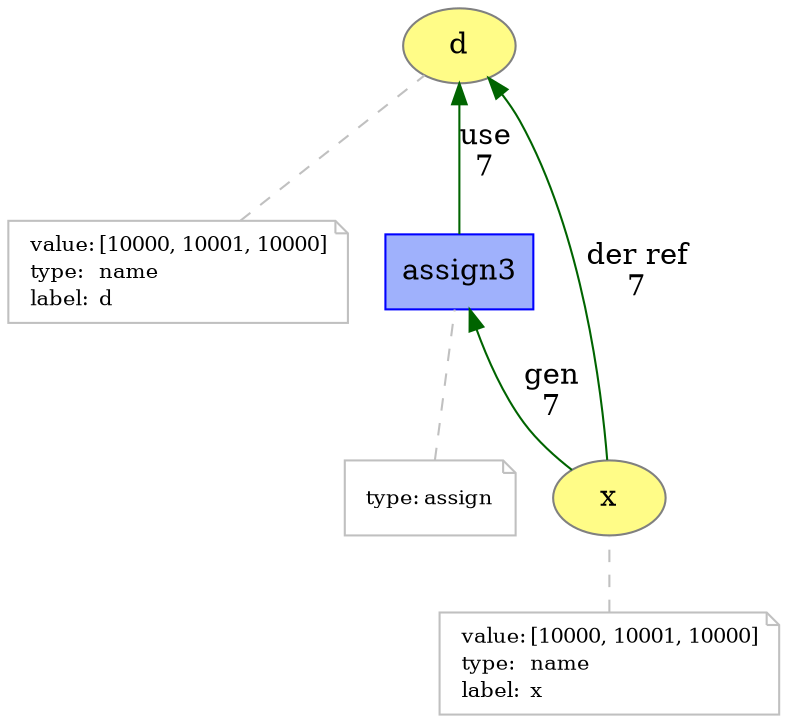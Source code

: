 digraph "PROV" { size="16,12"; rankdir="BT";
"http://example.org/d" [fillcolor="#FFFC87",color="#808080",style="filled",label="d",URL="http://example.org/d"]
"http://example.org/d-attrs" [color="gray",shape="note",fontsize="10",fontcolor="black",label=<<TABLE cellpadding="0" border="0">
	<TR>
	    <TD align="left">value:</TD>
	    <TD align="left">[10000, 10001, 10000]</TD>
	</TR>
	<TR>
	    <TD align="left">type:</TD>
	    <TD align="left">name</TD>
	</TR>
	<TR>
	    <TD align="left">label:</TD>
	    <TD align="left">d</TD>
	</TR>
</TABLE>>]
"http://example.org/d-attrs" -> "http://example.org/d" [color="gray",style="dashed",arrowhead="none"]
"http://example.org/x" [fillcolor="#FFFC87",color="#808080",style="filled",label="x",URL="http://example.org/x"]
"http://example.org/x-attrs" [color="gray",shape="note",fontsize="10",fontcolor="black",label=<<TABLE cellpadding="0" border="0">
	<TR>
	    <TD align="left">value:</TD>
	    <TD align="left">[10000, 10001, 10000]</TD>
	</TR>
	<TR>
	    <TD align="left">type:</TD>
	    <TD align="left">name</TD>
	</TR>
	<TR>
	    <TD align="left">label:</TD>
	    <TD align="left">x</TD>
	</TR>
</TABLE>>]
"http://example.org/x-attrs" -> "http://example.org/x" [color="gray",style="dashed",arrowhead="none"]
"http://example.org/assign3" [fillcolor="#9FB1FC",color="#0000FF",shape="polygon",sides="4",style="filled",label="assign3",URL="http://example.org/assign3"]
"http://example.org/assign3-attrs" [color="gray",shape="note",fontsize="10",fontcolor="black",label=<<TABLE cellpadding="0" border="0">
	<TR>
	    <TD align="left">type:</TD>
	    <TD align="left">assign</TD>
	</TR>
</TABLE>>]
"http://example.org/assign3-attrs" -> "http://example.org/assign3" [color="gray",style="dashed",arrowhead="none"]
"http://example.org/x" -> "http://example.org/d" [fontsize="14",labeldistance="1.5",color="darkgreen",labelangle="60.0",rotation="20",label="der ref
7"]
"http://example.org/assign3" -> "http://example.org/d" [fontsize="14",labeldistance="1.5",color="darkgreen",labelangle="60.0",rotation="20",label="use
7"]
"http://example.org/x" -> "http://example.org/assign3" [fontsize="14",labeldistance="1.5",color="darkgreen",labelangle="60.0",rotation="20",label="gen
7"]
}
